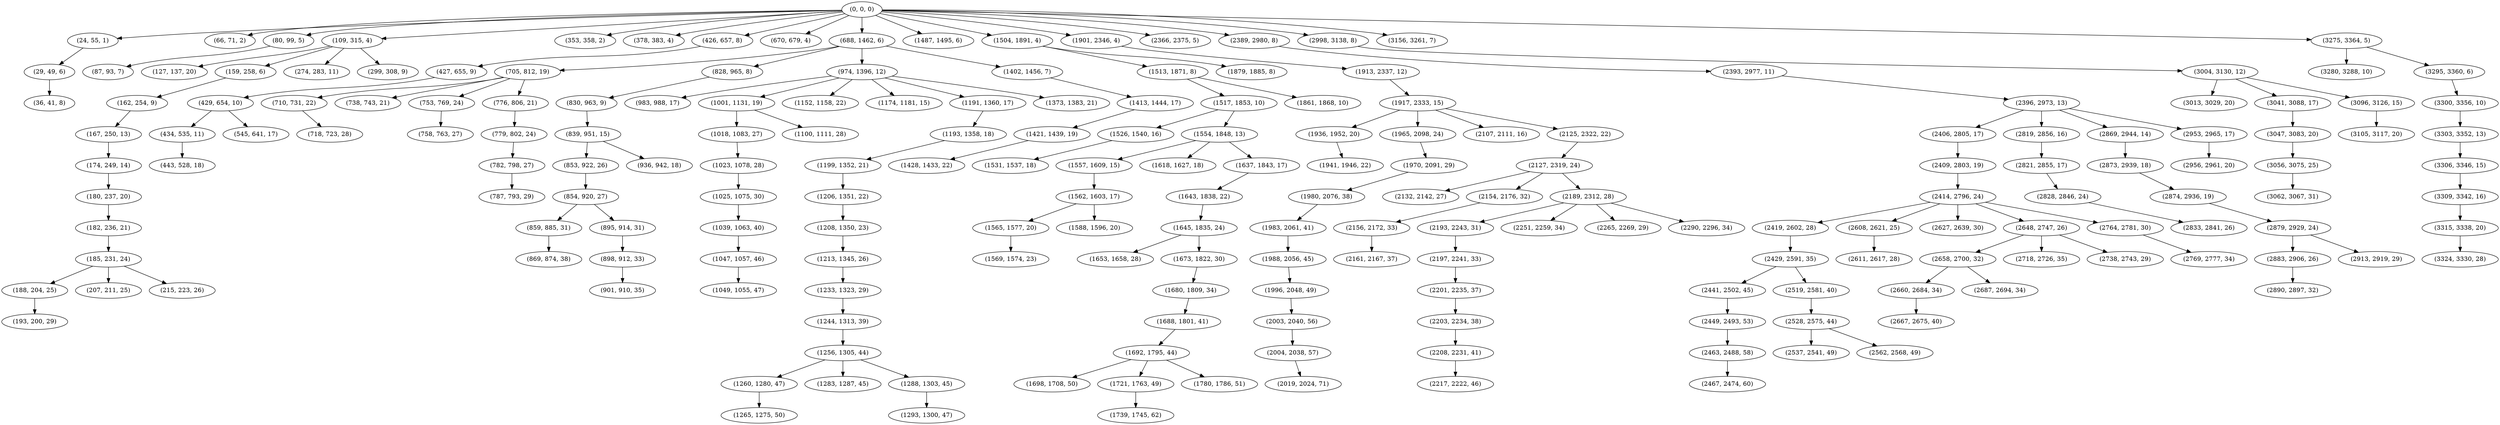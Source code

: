 digraph tree {
    "(0, 0, 0)";
    "(24, 55, 1)";
    "(29, 49, 6)";
    "(36, 41, 8)";
    "(66, 71, 2)";
    "(80, 99, 5)";
    "(87, 93, 7)";
    "(109, 315, 4)";
    "(127, 137, 20)";
    "(159, 258, 6)";
    "(162, 254, 9)";
    "(167, 250, 13)";
    "(174, 249, 14)";
    "(180, 237, 20)";
    "(182, 236, 21)";
    "(185, 231, 24)";
    "(188, 204, 25)";
    "(193, 200, 29)";
    "(207, 211, 25)";
    "(215, 223, 26)";
    "(274, 283, 11)";
    "(299, 308, 9)";
    "(353, 358, 2)";
    "(378, 383, 4)";
    "(426, 657, 8)";
    "(427, 655, 9)";
    "(429, 654, 10)";
    "(434, 535, 11)";
    "(443, 528, 18)";
    "(545, 641, 17)";
    "(670, 679, 4)";
    "(688, 1462, 6)";
    "(705, 812, 19)";
    "(710, 731, 22)";
    "(718, 723, 28)";
    "(738, 743, 21)";
    "(753, 769, 24)";
    "(758, 763, 27)";
    "(776, 806, 21)";
    "(779, 802, 24)";
    "(782, 798, 27)";
    "(787, 793, 29)";
    "(828, 965, 8)";
    "(830, 963, 9)";
    "(839, 951, 15)";
    "(853, 922, 26)";
    "(854, 920, 27)";
    "(859, 885, 31)";
    "(869, 874, 38)";
    "(895, 914, 31)";
    "(898, 912, 33)";
    "(901, 910, 35)";
    "(936, 942, 18)";
    "(974, 1396, 12)";
    "(983, 988, 17)";
    "(1001, 1131, 19)";
    "(1018, 1083, 27)";
    "(1023, 1078, 28)";
    "(1025, 1075, 30)";
    "(1039, 1063, 40)";
    "(1047, 1057, 46)";
    "(1049, 1055, 47)";
    "(1100, 1111, 28)";
    "(1152, 1158, 22)";
    "(1174, 1181, 15)";
    "(1191, 1360, 17)";
    "(1193, 1358, 18)";
    "(1199, 1352, 21)";
    "(1206, 1351, 22)";
    "(1208, 1350, 23)";
    "(1213, 1345, 26)";
    "(1233, 1323, 29)";
    "(1244, 1313, 39)";
    "(1256, 1305, 44)";
    "(1260, 1280, 47)";
    "(1265, 1275, 50)";
    "(1283, 1287, 45)";
    "(1288, 1303, 45)";
    "(1293, 1300, 47)";
    "(1373, 1383, 21)";
    "(1402, 1456, 7)";
    "(1413, 1444, 17)";
    "(1421, 1439, 19)";
    "(1428, 1433, 22)";
    "(1487, 1495, 6)";
    "(1504, 1891, 4)";
    "(1513, 1871, 8)";
    "(1517, 1853, 10)";
    "(1526, 1540, 16)";
    "(1531, 1537, 18)";
    "(1554, 1848, 13)";
    "(1557, 1609, 15)";
    "(1562, 1603, 17)";
    "(1565, 1577, 20)";
    "(1569, 1574, 23)";
    "(1588, 1596, 20)";
    "(1618, 1627, 18)";
    "(1637, 1843, 17)";
    "(1643, 1838, 22)";
    "(1645, 1835, 24)";
    "(1653, 1658, 28)";
    "(1673, 1822, 30)";
    "(1680, 1809, 34)";
    "(1688, 1801, 41)";
    "(1692, 1795, 44)";
    "(1698, 1708, 50)";
    "(1721, 1763, 49)";
    "(1739, 1745, 62)";
    "(1780, 1786, 51)";
    "(1861, 1868, 10)";
    "(1879, 1885, 8)";
    "(1901, 2346, 4)";
    "(1913, 2337, 12)";
    "(1917, 2333, 15)";
    "(1936, 1952, 20)";
    "(1941, 1946, 22)";
    "(1965, 2098, 24)";
    "(1970, 2091, 29)";
    "(1980, 2076, 38)";
    "(1983, 2061, 41)";
    "(1988, 2056, 45)";
    "(1996, 2048, 49)";
    "(2003, 2040, 56)";
    "(2004, 2038, 57)";
    "(2019, 2024, 71)";
    "(2107, 2111, 16)";
    "(2125, 2322, 22)";
    "(2127, 2319, 24)";
    "(2132, 2142, 27)";
    "(2154, 2176, 32)";
    "(2156, 2172, 33)";
    "(2161, 2167, 37)";
    "(2189, 2312, 28)";
    "(2193, 2243, 31)";
    "(2197, 2241, 33)";
    "(2201, 2235, 37)";
    "(2203, 2234, 38)";
    "(2208, 2231, 41)";
    "(2217, 2222, 46)";
    "(2251, 2259, 34)";
    "(2265, 2269, 29)";
    "(2290, 2296, 34)";
    "(2366, 2375, 5)";
    "(2389, 2980, 8)";
    "(2393, 2977, 11)";
    "(2396, 2973, 13)";
    "(2406, 2805, 17)";
    "(2409, 2803, 19)";
    "(2414, 2796, 24)";
    "(2419, 2602, 28)";
    "(2429, 2591, 35)";
    "(2441, 2502, 45)";
    "(2449, 2493, 53)";
    "(2463, 2488, 58)";
    "(2467, 2474, 60)";
    "(2519, 2581, 40)";
    "(2528, 2575, 44)";
    "(2537, 2541, 49)";
    "(2562, 2568, 49)";
    "(2608, 2621, 25)";
    "(2611, 2617, 28)";
    "(2627, 2639, 30)";
    "(2648, 2747, 26)";
    "(2658, 2700, 32)";
    "(2660, 2684, 34)";
    "(2667, 2675, 40)";
    "(2687, 2694, 34)";
    "(2718, 2726, 35)";
    "(2738, 2743, 29)";
    "(2764, 2781, 30)";
    "(2769, 2777, 34)";
    "(2819, 2856, 16)";
    "(2821, 2855, 17)";
    "(2828, 2846, 24)";
    "(2833, 2841, 26)";
    "(2869, 2944, 14)";
    "(2873, 2939, 18)";
    "(2874, 2936, 19)";
    "(2879, 2929, 24)";
    "(2883, 2906, 26)";
    "(2890, 2897, 32)";
    "(2913, 2919, 29)";
    "(2953, 2965, 17)";
    "(2956, 2961, 20)";
    "(2998, 3138, 8)";
    "(3004, 3130, 12)";
    "(3013, 3029, 20)";
    "(3041, 3088, 17)";
    "(3047, 3083, 20)";
    "(3056, 3075, 25)";
    "(3062, 3067, 31)";
    "(3096, 3126, 15)";
    "(3105, 3117, 20)";
    "(3156, 3261, 7)";
    "(3275, 3364, 5)";
    "(3280, 3288, 10)";
    "(3295, 3360, 6)";
    "(3300, 3356, 10)";
    "(3303, 3352, 13)";
    "(3306, 3346, 15)";
    "(3309, 3342, 16)";
    "(3315, 3338, 20)";
    "(3324, 3330, 28)";
    "(0, 0, 0)" -> "(24, 55, 1)";
    "(0, 0, 0)" -> "(66, 71, 2)";
    "(0, 0, 0)" -> "(80, 99, 5)";
    "(0, 0, 0)" -> "(109, 315, 4)";
    "(0, 0, 0)" -> "(353, 358, 2)";
    "(0, 0, 0)" -> "(378, 383, 4)";
    "(0, 0, 0)" -> "(426, 657, 8)";
    "(0, 0, 0)" -> "(670, 679, 4)";
    "(0, 0, 0)" -> "(688, 1462, 6)";
    "(0, 0, 0)" -> "(1487, 1495, 6)";
    "(0, 0, 0)" -> "(1504, 1891, 4)";
    "(0, 0, 0)" -> "(1901, 2346, 4)";
    "(0, 0, 0)" -> "(2366, 2375, 5)";
    "(0, 0, 0)" -> "(2389, 2980, 8)";
    "(0, 0, 0)" -> "(2998, 3138, 8)";
    "(0, 0, 0)" -> "(3156, 3261, 7)";
    "(0, 0, 0)" -> "(3275, 3364, 5)";
    "(24, 55, 1)" -> "(29, 49, 6)";
    "(29, 49, 6)" -> "(36, 41, 8)";
    "(80, 99, 5)" -> "(87, 93, 7)";
    "(109, 315, 4)" -> "(127, 137, 20)";
    "(109, 315, 4)" -> "(159, 258, 6)";
    "(109, 315, 4)" -> "(274, 283, 11)";
    "(109, 315, 4)" -> "(299, 308, 9)";
    "(159, 258, 6)" -> "(162, 254, 9)";
    "(162, 254, 9)" -> "(167, 250, 13)";
    "(167, 250, 13)" -> "(174, 249, 14)";
    "(174, 249, 14)" -> "(180, 237, 20)";
    "(180, 237, 20)" -> "(182, 236, 21)";
    "(182, 236, 21)" -> "(185, 231, 24)";
    "(185, 231, 24)" -> "(188, 204, 25)";
    "(185, 231, 24)" -> "(207, 211, 25)";
    "(185, 231, 24)" -> "(215, 223, 26)";
    "(188, 204, 25)" -> "(193, 200, 29)";
    "(426, 657, 8)" -> "(427, 655, 9)";
    "(427, 655, 9)" -> "(429, 654, 10)";
    "(429, 654, 10)" -> "(434, 535, 11)";
    "(429, 654, 10)" -> "(545, 641, 17)";
    "(434, 535, 11)" -> "(443, 528, 18)";
    "(688, 1462, 6)" -> "(705, 812, 19)";
    "(688, 1462, 6)" -> "(828, 965, 8)";
    "(688, 1462, 6)" -> "(974, 1396, 12)";
    "(688, 1462, 6)" -> "(1402, 1456, 7)";
    "(705, 812, 19)" -> "(710, 731, 22)";
    "(705, 812, 19)" -> "(738, 743, 21)";
    "(705, 812, 19)" -> "(753, 769, 24)";
    "(705, 812, 19)" -> "(776, 806, 21)";
    "(710, 731, 22)" -> "(718, 723, 28)";
    "(753, 769, 24)" -> "(758, 763, 27)";
    "(776, 806, 21)" -> "(779, 802, 24)";
    "(779, 802, 24)" -> "(782, 798, 27)";
    "(782, 798, 27)" -> "(787, 793, 29)";
    "(828, 965, 8)" -> "(830, 963, 9)";
    "(830, 963, 9)" -> "(839, 951, 15)";
    "(839, 951, 15)" -> "(853, 922, 26)";
    "(839, 951, 15)" -> "(936, 942, 18)";
    "(853, 922, 26)" -> "(854, 920, 27)";
    "(854, 920, 27)" -> "(859, 885, 31)";
    "(854, 920, 27)" -> "(895, 914, 31)";
    "(859, 885, 31)" -> "(869, 874, 38)";
    "(895, 914, 31)" -> "(898, 912, 33)";
    "(898, 912, 33)" -> "(901, 910, 35)";
    "(974, 1396, 12)" -> "(983, 988, 17)";
    "(974, 1396, 12)" -> "(1001, 1131, 19)";
    "(974, 1396, 12)" -> "(1152, 1158, 22)";
    "(974, 1396, 12)" -> "(1174, 1181, 15)";
    "(974, 1396, 12)" -> "(1191, 1360, 17)";
    "(974, 1396, 12)" -> "(1373, 1383, 21)";
    "(1001, 1131, 19)" -> "(1018, 1083, 27)";
    "(1001, 1131, 19)" -> "(1100, 1111, 28)";
    "(1018, 1083, 27)" -> "(1023, 1078, 28)";
    "(1023, 1078, 28)" -> "(1025, 1075, 30)";
    "(1025, 1075, 30)" -> "(1039, 1063, 40)";
    "(1039, 1063, 40)" -> "(1047, 1057, 46)";
    "(1047, 1057, 46)" -> "(1049, 1055, 47)";
    "(1191, 1360, 17)" -> "(1193, 1358, 18)";
    "(1193, 1358, 18)" -> "(1199, 1352, 21)";
    "(1199, 1352, 21)" -> "(1206, 1351, 22)";
    "(1206, 1351, 22)" -> "(1208, 1350, 23)";
    "(1208, 1350, 23)" -> "(1213, 1345, 26)";
    "(1213, 1345, 26)" -> "(1233, 1323, 29)";
    "(1233, 1323, 29)" -> "(1244, 1313, 39)";
    "(1244, 1313, 39)" -> "(1256, 1305, 44)";
    "(1256, 1305, 44)" -> "(1260, 1280, 47)";
    "(1256, 1305, 44)" -> "(1283, 1287, 45)";
    "(1256, 1305, 44)" -> "(1288, 1303, 45)";
    "(1260, 1280, 47)" -> "(1265, 1275, 50)";
    "(1288, 1303, 45)" -> "(1293, 1300, 47)";
    "(1402, 1456, 7)" -> "(1413, 1444, 17)";
    "(1413, 1444, 17)" -> "(1421, 1439, 19)";
    "(1421, 1439, 19)" -> "(1428, 1433, 22)";
    "(1504, 1891, 4)" -> "(1513, 1871, 8)";
    "(1504, 1891, 4)" -> "(1879, 1885, 8)";
    "(1513, 1871, 8)" -> "(1517, 1853, 10)";
    "(1513, 1871, 8)" -> "(1861, 1868, 10)";
    "(1517, 1853, 10)" -> "(1526, 1540, 16)";
    "(1517, 1853, 10)" -> "(1554, 1848, 13)";
    "(1526, 1540, 16)" -> "(1531, 1537, 18)";
    "(1554, 1848, 13)" -> "(1557, 1609, 15)";
    "(1554, 1848, 13)" -> "(1618, 1627, 18)";
    "(1554, 1848, 13)" -> "(1637, 1843, 17)";
    "(1557, 1609, 15)" -> "(1562, 1603, 17)";
    "(1562, 1603, 17)" -> "(1565, 1577, 20)";
    "(1562, 1603, 17)" -> "(1588, 1596, 20)";
    "(1565, 1577, 20)" -> "(1569, 1574, 23)";
    "(1637, 1843, 17)" -> "(1643, 1838, 22)";
    "(1643, 1838, 22)" -> "(1645, 1835, 24)";
    "(1645, 1835, 24)" -> "(1653, 1658, 28)";
    "(1645, 1835, 24)" -> "(1673, 1822, 30)";
    "(1673, 1822, 30)" -> "(1680, 1809, 34)";
    "(1680, 1809, 34)" -> "(1688, 1801, 41)";
    "(1688, 1801, 41)" -> "(1692, 1795, 44)";
    "(1692, 1795, 44)" -> "(1698, 1708, 50)";
    "(1692, 1795, 44)" -> "(1721, 1763, 49)";
    "(1692, 1795, 44)" -> "(1780, 1786, 51)";
    "(1721, 1763, 49)" -> "(1739, 1745, 62)";
    "(1901, 2346, 4)" -> "(1913, 2337, 12)";
    "(1913, 2337, 12)" -> "(1917, 2333, 15)";
    "(1917, 2333, 15)" -> "(1936, 1952, 20)";
    "(1917, 2333, 15)" -> "(1965, 2098, 24)";
    "(1917, 2333, 15)" -> "(2107, 2111, 16)";
    "(1917, 2333, 15)" -> "(2125, 2322, 22)";
    "(1936, 1952, 20)" -> "(1941, 1946, 22)";
    "(1965, 2098, 24)" -> "(1970, 2091, 29)";
    "(1970, 2091, 29)" -> "(1980, 2076, 38)";
    "(1980, 2076, 38)" -> "(1983, 2061, 41)";
    "(1983, 2061, 41)" -> "(1988, 2056, 45)";
    "(1988, 2056, 45)" -> "(1996, 2048, 49)";
    "(1996, 2048, 49)" -> "(2003, 2040, 56)";
    "(2003, 2040, 56)" -> "(2004, 2038, 57)";
    "(2004, 2038, 57)" -> "(2019, 2024, 71)";
    "(2125, 2322, 22)" -> "(2127, 2319, 24)";
    "(2127, 2319, 24)" -> "(2132, 2142, 27)";
    "(2127, 2319, 24)" -> "(2154, 2176, 32)";
    "(2127, 2319, 24)" -> "(2189, 2312, 28)";
    "(2154, 2176, 32)" -> "(2156, 2172, 33)";
    "(2156, 2172, 33)" -> "(2161, 2167, 37)";
    "(2189, 2312, 28)" -> "(2193, 2243, 31)";
    "(2189, 2312, 28)" -> "(2251, 2259, 34)";
    "(2189, 2312, 28)" -> "(2265, 2269, 29)";
    "(2189, 2312, 28)" -> "(2290, 2296, 34)";
    "(2193, 2243, 31)" -> "(2197, 2241, 33)";
    "(2197, 2241, 33)" -> "(2201, 2235, 37)";
    "(2201, 2235, 37)" -> "(2203, 2234, 38)";
    "(2203, 2234, 38)" -> "(2208, 2231, 41)";
    "(2208, 2231, 41)" -> "(2217, 2222, 46)";
    "(2389, 2980, 8)" -> "(2393, 2977, 11)";
    "(2393, 2977, 11)" -> "(2396, 2973, 13)";
    "(2396, 2973, 13)" -> "(2406, 2805, 17)";
    "(2396, 2973, 13)" -> "(2819, 2856, 16)";
    "(2396, 2973, 13)" -> "(2869, 2944, 14)";
    "(2396, 2973, 13)" -> "(2953, 2965, 17)";
    "(2406, 2805, 17)" -> "(2409, 2803, 19)";
    "(2409, 2803, 19)" -> "(2414, 2796, 24)";
    "(2414, 2796, 24)" -> "(2419, 2602, 28)";
    "(2414, 2796, 24)" -> "(2608, 2621, 25)";
    "(2414, 2796, 24)" -> "(2627, 2639, 30)";
    "(2414, 2796, 24)" -> "(2648, 2747, 26)";
    "(2414, 2796, 24)" -> "(2764, 2781, 30)";
    "(2419, 2602, 28)" -> "(2429, 2591, 35)";
    "(2429, 2591, 35)" -> "(2441, 2502, 45)";
    "(2429, 2591, 35)" -> "(2519, 2581, 40)";
    "(2441, 2502, 45)" -> "(2449, 2493, 53)";
    "(2449, 2493, 53)" -> "(2463, 2488, 58)";
    "(2463, 2488, 58)" -> "(2467, 2474, 60)";
    "(2519, 2581, 40)" -> "(2528, 2575, 44)";
    "(2528, 2575, 44)" -> "(2537, 2541, 49)";
    "(2528, 2575, 44)" -> "(2562, 2568, 49)";
    "(2608, 2621, 25)" -> "(2611, 2617, 28)";
    "(2648, 2747, 26)" -> "(2658, 2700, 32)";
    "(2648, 2747, 26)" -> "(2718, 2726, 35)";
    "(2648, 2747, 26)" -> "(2738, 2743, 29)";
    "(2658, 2700, 32)" -> "(2660, 2684, 34)";
    "(2658, 2700, 32)" -> "(2687, 2694, 34)";
    "(2660, 2684, 34)" -> "(2667, 2675, 40)";
    "(2764, 2781, 30)" -> "(2769, 2777, 34)";
    "(2819, 2856, 16)" -> "(2821, 2855, 17)";
    "(2821, 2855, 17)" -> "(2828, 2846, 24)";
    "(2828, 2846, 24)" -> "(2833, 2841, 26)";
    "(2869, 2944, 14)" -> "(2873, 2939, 18)";
    "(2873, 2939, 18)" -> "(2874, 2936, 19)";
    "(2874, 2936, 19)" -> "(2879, 2929, 24)";
    "(2879, 2929, 24)" -> "(2883, 2906, 26)";
    "(2879, 2929, 24)" -> "(2913, 2919, 29)";
    "(2883, 2906, 26)" -> "(2890, 2897, 32)";
    "(2953, 2965, 17)" -> "(2956, 2961, 20)";
    "(2998, 3138, 8)" -> "(3004, 3130, 12)";
    "(3004, 3130, 12)" -> "(3013, 3029, 20)";
    "(3004, 3130, 12)" -> "(3041, 3088, 17)";
    "(3004, 3130, 12)" -> "(3096, 3126, 15)";
    "(3041, 3088, 17)" -> "(3047, 3083, 20)";
    "(3047, 3083, 20)" -> "(3056, 3075, 25)";
    "(3056, 3075, 25)" -> "(3062, 3067, 31)";
    "(3096, 3126, 15)" -> "(3105, 3117, 20)";
    "(3275, 3364, 5)" -> "(3280, 3288, 10)";
    "(3275, 3364, 5)" -> "(3295, 3360, 6)";
    "(3295, 3360, 6)" -> "(3300, 3356, 10)";
    "(3300, 3356, 10)" -> "(3303, 3352, 13)";
    "(3303, 3352, 13)" -> "(3306, 3346, 15)";
    "(3306, 3346, 15)" -> "(3309, 3342, 16)";
    "(3309, 3342, 16)" -> "(3315, 3338, 20)";
    "(3315, 3338, 20)" -> "(3324, 3330, 28)";
}

